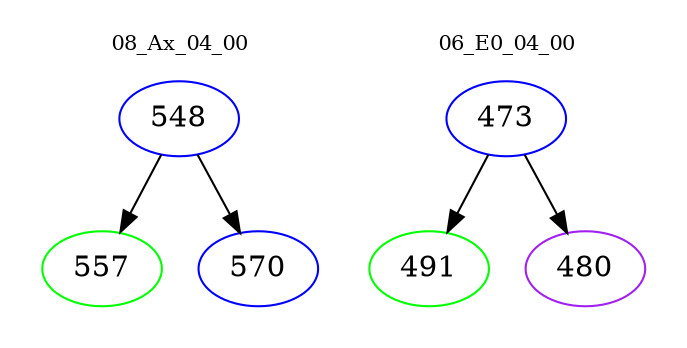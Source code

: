 digraph{
subgraph cluster_0 {
color = white
label = "08_Ax_04_00";
fontsize=10;
T0_548 [label="548", color="blue"]
T0_548 -> T0_557 [color="black"]
T0_557 [label="557", color="green"]
T0_548 -> T0_570 [color="black"]
T0_570 [label="570", color="blue"]
}
subgraph cluster_1 {
color = white
label = "06_E0_04_00";
fontsize=10;
T1_473 [label="473", color="blue"]
T1_473 -> T1_491 [color="black"]
T1_491 [label="491", color="green"]
T1_473 -> T1_480 [color="black"]
T1_480 [label="480", color="purple"]
}
}
